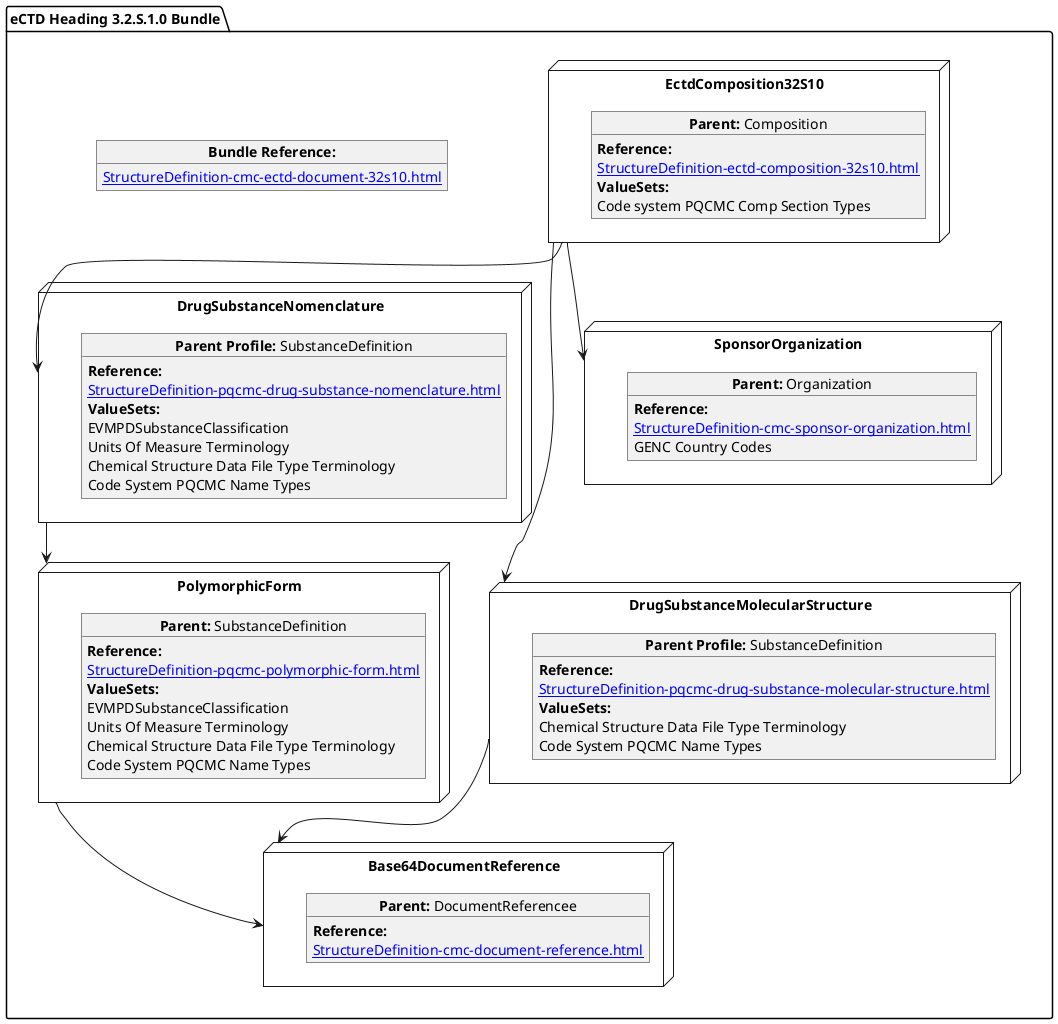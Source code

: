 @startuml SubstanceGeneral
allowmixing
'Mixed model of use case and object
package "eCTD Heading 3.2.S.1.0 Bundle" as NODES {
object "**Bundle Reference:**" as objbun {
              [[StructureDefinition-cmc-ectd-document-32s10.html]]
    }  
  node "DrugSubstanceNomenclature" as NN { 
      object "**Parent Profile:** SubstanceDefinition" as obj3 {
          **Reference:**
      [[StructureDefinition-pqcmc-drug-substance-nomenclature.html]]
        **ValueSets:**
        EVMPDSubstanceClassification
        Units Of Measure Terminology
        Chemical Structure Data File Type Terminology
        Code System PQCMC Name Types 
      }  
}
  node "DrugSubstanceMolecularStructure" as N21 { 
      object "**Parent Profile:** SubstanceDefinition" as obj22 {
          **Reference:**
      [[StructureDefinition-pqcmc-drug-substance-molecular-structure.html]]
        **ValueSets:**
        Chemical Structure Data File Type Terminology
        Code System PQCMC Name Types
    }
}
node "Base64DocumentReference" as NB64 { 
      object "**Parent:** DocumentReferencee"  as obj64 {  
            **Reference:**
      [[StructureDefinition-cmc-document-reference.html]]
}
}
  node "EctdComposition32S10" as N1 { 
      object "**Parent:** Composition" as obj1 {
            **Reference:**
      [[StructureDefinition-ectd-composition-32s10.html]]
      **ValueSets:**
  Code system PQCMC Comp Section Types
    }    
}
node "PolymorphicForm" as N2 { 
      object "**Parent:** SubstanceDefinition" as obj2 {
          **Reference:**
      [[StructureDefinition-pqcmc-polymorphic-form.html]]
        **ValueSets:**
        EVMPDSubstanceClassification
        Units Of Measure Terminology
        Chemical Structure Data File Type Terminology
        Code System PQCMC Name Types
    }    
}
 node "SponsorOrganization" as NSO { 
      object "**Parent:** Organization" as objAu {
    **Reference:**
      [[StructureDefinition-cmc-sponsor-organization.html]]
        GENC Country Codes
    }
} 


N1 --> N21
N1 --> NN
NN --> N2
N2 --> NB64
N21 --> NB64
N1 --> NSO
}
@enduml